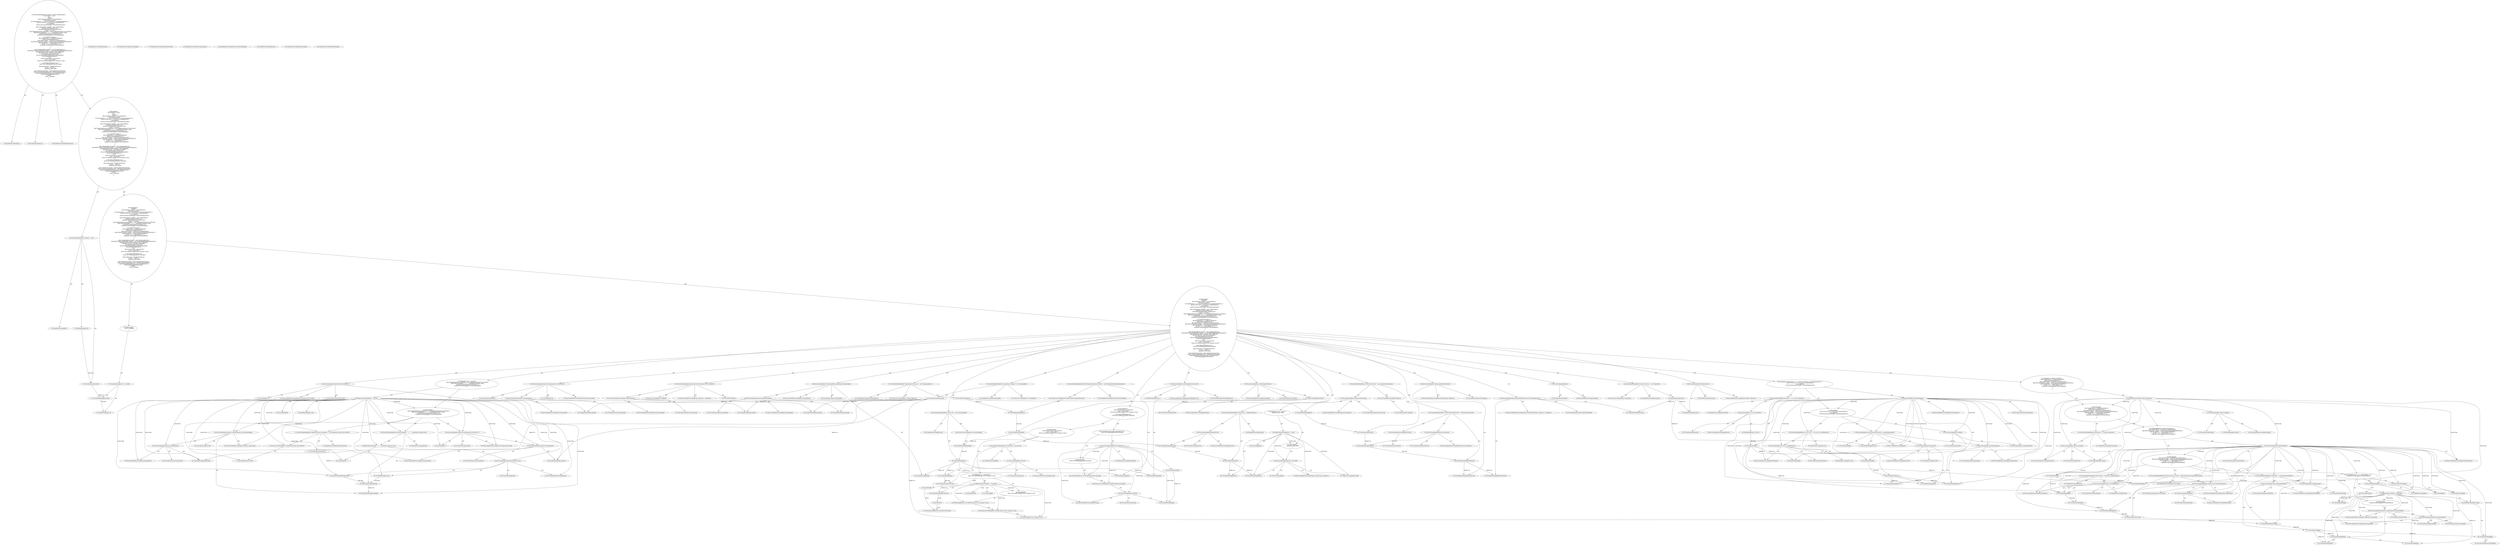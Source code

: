 digraph "execute#?" {
0 [label="2:CtTypeReferenceImpl@void" shape=ellipse]
1 [label="2:CtVirtualElement@execute" shape=ellipse]
2 [label="2:CtTypeReferenceImpl@BuildException" shape=ellipse]
3 [label="3:CtTypeReferenceImpl@File" shape=ellipse]
4 [label="3:CtFieldReadImpl@m_dir" shape=ellipse]
5 [label="3:CtVirtualElement@savedDir" shape=ellipse]
6 [label="3:CtLocalVariableImpl@File savedDir = m_dir" shape=ellipse]
7 [label="5:CtExecutableReferenceImpl@validate()" shape=ellipse]
8 [label="5:CtVirtualElement@validate" shape=ellipse]
9 [label="5:CtInvocationImpl@validate()" shape=ellipse]
10 [label="6:CtTypeReferenceImpl@Properties" shape=ellipse]
11 [label="6:CtTypeReferenceImpl@Properties" shape=ellipse]
12 [label="6:CtConstructorCallImpl@new Properties()" shape=ellipse]
13 [label="6:CtVirtualElement@userList" shape=ellipse]
14 [label="6:CtLocalVariableImpl@final Properties userList = new Properties()" shape=ellipse]
15 [label="7:CtExecutableReferenceImpl@loadUserlist(<unknown>)" shape=ellipse]
16 [label="7:CtVirtualElement@loadUserlist" shape=ellipse]
17 [label="7:CtVariableReadImpl@userList" shape=ellipse]
18 [label="7:CtInvocationImpl@loadUserlist(userList)" shape=ellipse]
19 [label="8:CtTypeReferenceImpl@Enumeration" shape=ellipse]
20 [label="8:CtExecutableReferenceImpl@elements()" shape=ellipse]
21 [label="8:CtVirtualElement@elements" shape=ellipse]
22 [label="8:CtFieldReadImpl@m_cvsUsers" shape=ellipse]
23 [label="8:CtInvocationImpl@m_cvsUsers.elements()" shape=ellipse]
24 [label="8:CtVirtualElement@e" shape=ellipse]
25 [label="8:CtLocalVariableImpl@Enumeration e = m_cvsUsers.elements()" shape=ellipse]
26 [label="8:CtExecutableReferenceImpl@hasMoreElements()" shape=ellipse]
27 [label="8:CtVirtualElement@hasMoreElements" shape=ellipse]
28 [label="8:CtVariableReadImpl@e" shape=ellipse]
29 [label="8:CtInvocationImpl@e.hasMoreElements()" shape=ellipse]
30 [label="9:CtTypeReferenceImpl@CvsUser" shape=ellipse]
31 [label="9:CtExecutableReferenceImpl@nextElement()" shape=ellipse]
32 [label="9:CtVirtualElement@nextElement" shape=ellipse]
33 [label="9:CtVariableReadImpl@e" shape=ellipse]
34 [label="9:CtInvocationImpl@((CvsUser) (e.nextElement()))" shape=ellipse]
35 [label="9:CtTypeReferenceImpl@CvsUser" shape=ellipse]
36 [label="9:CtVirtualElement@user" shape=ellipse]
37 [label="9:CtLocalVariableImpl@final CvsUser user = ((CvsUser) (e.nextElement()))" shape=ellipse]
38 [label="10:CtExecutableReferenceImpl@validate()" shape=ellipse]
39 [label="10:CtVirtualElement@validate" shape=ellipse]
40 [label="10:CtVariableReadImpl@user" shape=ellipse]
41 [label="10:CtInvocationImpl@user.validate()" shape=ellipse]
42 [label="11:CtExecutableReferenceImpl@put()" shape=ellipse]
43 [label="11:CtVirtualElement@put" shape=ellipse]
44 [label="11:CtVariableReadImpl@userList" shape=ellipse]
45 [label="11:CtExecutableReferenceImpl@getUserID()" shape=ellipse]
46 [label="11:CtVirtualElement@getUserID" shape=ellipse]
47 [label="11:CtVariableReadImpl@user" shape=ellipse]
48 [label="11:CtInvocationImpl@user.getUserID()" shape=ellipse]
49 [label="11:CtExecutableReferenceImpl@getDisplayname()" shape=ellipse]
50 [label="11:CtVirtualElement@getDisplayname" shape=ellipse]
51 [label="11:CtVariableReadImpl@user" shape=ellipse]
52 [label="11:CtInvocationImpl@user.getDisplayname()" shape=ellipse]
53 [label="11:CtInvocationImpl@userList.put(user.getUserID(), user.getDisplayname())" shape=ellipse]
54 [label="8:CtBlockImpl@\{
    final CvsUser user = ((CvsUser) (e.nextElement()));
    user.validate();
    userList.put(user.getUserID(), user.getDisplayname());
\}" shape=ellipse]
55 [label="8:CtForImpl@for (Enumeration e = m_cvsUsers.elements(); e.hasMoreElements();) \{
    final CvsUser user = ((CvsUser) (e.nextElement()));
    user.validate();
    userList.put(user.getUserID(), user.getDisplayname());
\}" shape=ellipse]
56 [label="13:CtTypeReferenceImpl@Commandline" shape=ellipse]
57 [label="13:CtTypeReferenceImpl@Commandline" shape=ellipse]
58 [label="13:CtConstructorCallImpl@new Commandline()" shape=ellipse]
59 [label="13:CtVirtualElement@command" shape=ellipse]
60 [label="13:CtLocalVariableImpl@final Commandline command = new Commandline()" shape=ellipse]
61 [label="14:CtExecutableReferenceImpl@setExecutable(java.lang.String)" shape=ellipse]
62 [label="14:CtVirtualElement@setExecutable" shape=ellipse]
63 [label="14:CtVariableReadImpl@command" shape=ellipse]
64 [label="14:CtLiteralImpl@\"cvs\"" shape=ellipse]
65 [label="14:CtInvocationImpl@command.setExecutable(\"cvs\")" shape=ellipse]
66 [label="15:CtExecutableReferenceImpl@setValue(java.lang.String)" shape=ellipse]
67 [label="15:CtVirtualElement@setValue" shape=ellipse]
68 [label="15:CtExecutableReferenceImpl@createArgument()" shape=ellipse]
69 [label="15:CtVirtualElement@createArgument" shape=ellipse]
70 [label="15:CtVariableReadImpl@command" shape=ellipse]
71 [label="15:CtInvocationImpl@command.createArgument()" shape=ellipse]
72 [label="15:CtLiteralImpl@\"log\"" shape=ellipse]
73 [label="15:CtInvocationImpl@command.createArgument().setValue(\"log\")" shape=ellipse]
74 [label="16:CtLiteralImpl@null" shape=ellipse]
75 [label="16:CtFieldReadImpl@m_start" shape=ellipse]
76 [label="16:CtBinaryOperatorImpl@null != m_start" shape=ellipse]
77 [label="17:CtTypeReferenceImpl@SimpleDateFormat" shape=ellipse]
78 [label="17:CtTypeReferenceImpl@SimpleDateFormat" shape=ellipse]
79 [label="17:CtLiteralImpl@\"yyyy-MM-dd\"" shape=ellipse]
80 [label="17:CtConstructorCallImpl@new SimpleDateFormat(\"yyyy-MM-dd\")" shape=ellipse]
81 [label="17:CtVirtualElement@outputDate" shape=ellipse]
82 [label="17:CtLocalVariableImpl@final SimpleDateFormat outputDate = new SimpleDateFormat(\"yyyy-MM-dd\")" shape=ellipse]
83 [label="18:CtTypeReferenceImpl@String" shape=ellipse]
84 [label="18:CtLiteralImpl@\">=\"" shape=ellipse]
85 [label="18:CtExecutableReferenceImpl@format()" shape=ellipse]
86 [label="18:CtVirtualElement@format" shape=ellipse]
87 [label="18:CtVariableReadImpl@outputDate" shape=ellipse]
88 [label="18:CtFieldReadImpl@m_start" shape=ellipse]
89 [label="18:CtInvocationImpl@outputDate.format(m_start)" shape=ellipse]
90 [label="18:CtBinaryOperatorImpl@\">=\" + outputDate.format(m_start)" shape=ellipse]
91 [label="18:CtVirtualElement@dateRange" shape=ellipse]
92 [label="18:CtLocalVariableImpl@final String dateRange = \">=\" + outputDate.format(m_start)" shape=ellipse]
93 [label="19:CtExecutableReferenceImpl@setValue(java.lang.String)" shape=ellipse]
94 [label="19:CtVirtualElement@setValue" shape=ellipse]
95 [label="19:CtExecutableReferenceImpl@createArgument()" shape=ellipse]
96 [label="19:CtVirtualElement@createArgument" shape=ellipse]
97 [label="19:CtVariableReadImpl@command" shape=ellipse]
98 [label="19:CtInvocationImpl@command.createArgument()" shape=ellipse]
99 [label="19:CtLiteralImpl@\"-d\"" shape=ellipse]
100 [label="19:CtInvocationImpl@command.createArgument().setValue(\"-d\")" shape=ellipse]
101 [label="20:CtExecutableReferenceImpl@setValue(java.lang.String)" shape=ellipse]
102 [label="20:CtVirtualElement@setValue" shape=ellipse]
103 [label="20:CtExecutableReferenceImpl@createArgument()" shape=ellipse]
104 [label="20:CtVirtualElement@createArgument" shape=ellipse]
105 [label="20:CtVariableReadImpl@command" shape=ellipse]
106 [label="20:CtInvocationImpl@command.createArgument()" shape=ellipse]
107 [label="20:CtVariableReadImpl@dateRange" shape=ellipse]
108 [label="20:CtInvocationImpl@command.createArgument().setValue(dateRange)" shape=ellipse]
109 [label="16:CtBlockImpl@\{
    final SimpleDateFormat outputDate = new SimpleDateFormat(\"yyyy-MM-dd\");
    final String dateRange = \">=\" + outputDate.format(m_start);
    command.createArgument().setValue(\"-d\");
    command.createArgument().setValue(dateRange);
\}" shape=ellipse]
110 [label="16:CtIfImpl@if (null != m_start) \{
    final SimpleDateFormat outputDate = new SimpleDateFormat(\"yyyy-MM-dd\");
    final String dateRange = \">=\" + outputDate.format(m_start);
    command.createArgument().setValue(\"-d\");
    command.createArgument().setValue(dateRange);
\}" shape=ellipse]
111 [label="22:CtExecutableReferenceImpl@isEmpty()" shape=ellipse]
112 [label="22:CtVirtualElement@isEmpty" shape=ellipse]
113 [label="22:CtFieldReadImpl@m_filesets" shape=ellipse]
114 [label="22:CtInvocationImpl@m_filesets.isEmpty()" shape=ellipse]
115 [label="22:CtUnaryOperatorImpl@!m_filesets.isEmpty()" shape=ellipse]
116 [label="23:CtTypeReferenceImpl@Enumeration" shape=ellipse]
117 [label="23:CtExecutableReferenceImpl@elements()" shape=ellipse]
118 [label="23:CtVirtualElement@elements" shape=ellipse]
119 [label="23:CtFieldReadImpl@m_filesets" shape=ellipse]
120 [label="23:CtInvocationImpl@m_filesets.elements()" shape=ellipse]
121 [label="23:CtVirtualElement@e" shape=ellipse]
122 [label="23:CtLocalVariableImpl@final Enumeration e = m_filesets.elements()" shape=ellipse]
123 [label="24:CtExecutableReferenceImpl@hasMoreElements()" shape=ellipse]
124 [label="24:CtVirtualElement@hasMoreElements" shape=ellipse]
125 [label="24:CtVariableReadImpl@e" shape=ellipse]
126 [label="24:CtInvocationImpl@e.hasMoreElements()" shape=ellipse]
127 [label="25:CtTypeReferenceImpl@FileSet" shape=ellipse]
128 [label="25:CtExecutableReferenceImpl@nextElement()" shape=ellipse]
129 [label="25:CtVirtualElement@nextElement" shape=ellipse]
130 [label="25:CtVariableReadImpl@e" shape=ellipse]
131 [label="25:CtInvocationImpl@((FileSet) (e.nextElement()))" shape=ellipse]
132 [label="25:CtTypeReferenceImpl@FileSet" shape=ellipse]
133 [label="25:CtVirtualElement@fileSet" shape=ellipse]
134 [label="25:CtLocalVariableImpl@final FileSet fileSet = ((FileSet) (e.nextElement()))" shape=ellipse]
135 [label="26:CtTypeReferenceImpl@DirectoryScanner" shape=ellipse]
136 [label="26:CtExecutableReferenceImpl@getDirectoryScanner()" shape=ellipse]
137 [label="26:CtVirtualElement@getDirectoryScanner" shape=ellipse]
138 [label="26:CtVariableReadImpl@fileSet" shape=ellipse]
139 [label="26:CtExecutableReferenceImpl@getProject()" shape=ellipse]
140 [label="26:CtVirtualElement@getProject" shape=ellipse]
141 [label="26:CtInvocationImpl@getProject()" shape=ellipse]
142 [label="26:CtInvocationImpl@fileSet.getDirectoryScanner(getProject())" shape=ellipse]
143 [label="26:CtVirtualElement@scanner" shape=ellipse]
144 [label="26:CtLocalVariableImpl@final DirectoryScanner scanner = fileSet.getDirectoryScanner(getProject())" shape=ellipse]
145 [label="27:CtVirtualElement@String[]" shape=ellipse]
146 [label="27:CtArrayTypeReferenceImpl@String[]" shape=ellipse]
147 [label="27:CtExecutableReferenceImpl@getIncludedFiles()" shape=ellipse]
148 [label="27:CtVirtualElement@getIncludedFiles" shape=ellipse]
149 [label="27:CtVariableReadImpl@scanner" shape=ellipse]
150 [label="27:CtInvocationImpl@scanner.getIncludedFiles()" shape=ellipse]
151 [label="27:CtVirtualElement@files" shape=ellipse]
152 [label="27:CtLocalVariableImpl@final String[] files = scanner.getIncludedFiles()" shape=ellipse]
153 [label="28:CtTypeReferenceImpl@int" shape=ellipse]
154 [label="28:CtLiteralImpl@0" shape=ellipse]
155 [label="28:CtVirtualElement@i" shape=ellipse]
156 [label="28:CtLocalVariableImpl@int i = 0" shape=ellipse]
157 [label="28:CtVariableReadImpl@i" shape=ellipse]
158 [label="28:CtVariableReadImpl@files" shape=ellipse]
159 [label="28:CtLocalVariableReferenceImpl@files" shape=ellipse]
160 [label="28:CtFieldReadImpl@files.length" shape=ellipse]
161 [label="28:CtBinaryOperatorImpl@i < files.length" shape=ellipse]
162 [label="28:CtVariableWriteImpl@i" shape=ellipse]
163 [label="28:CtUnaryOperatorImpl@i++" shape=ellipse]
164 [label="29:CtExecutableReferenceImpl@setValue(java.lang.String)" shape=ellipse]
165 [label="29:CtVirtualElement@setValue" shape=ellipse]
166 [label="29:CtExecutableReferenceImpl@createArgument()" shape=ellipse]
167 [label="29:CtVirtualElement@createArgument" shape=ellipse]
168 [label="29:CtVariableReadImpl@command" shape=ellipse]
169 [label="29:CtInvocationImpl@command.createArgument()" shape=ellipse]
170 [label="29:CtVariableReadImpl@files" shape=ellipse]
171 [label="29:CtVariableReadImpl@i" shape=ellipse]
172 [label="29:CtArrayReadImpl@files[i]" shape=ellipse]
173 [label="29:CtInvocationImpl@command.createArgument().setValue(files[i])" shape=ellipse]
174 [label="28:CtBlockImpl@\{
    command.createArgument().setValue(files[i]);
\}" shape=ellipse]
175 [label="28:CtForImpl@for (int i = 0; i < files.length; i++) \{
    command.createArgument().setValue(files[i]);
\}" shape=ellipse]
176 [label="24:CtBlockImpl@\{
    final FileSet fileSet = ((FileSet) (e.nextElement()));
    final DirectoryScanner scanner = fileSet.getDirectoryScanner(getProject());
    final String[] files = scanner.getIncludedFiles();
    for (int i = 0; i < files.length; i++) \{
        command.createArgument().setValue(files[i]);
    \}
\}" shape=ellipse]
177 [label="24:CtWhileImpl@while (e.hasMoreElements()) \{
    final FileSet fileSet = ((FileSet) (e.nextElement()));
    final DirectoryScanner scanner = fileSet.getDirectoryScanner(getProject());
    final String[] files = scanner.getIncludedFiles();
    for (int i = 0; i < files.length; i++) \{
        command.createArgument().setValue(files[i]);
    \}
\} " shape=ellipse]
178 [label="22:CtBlockImpl@\{
    final Enumeration e = m_filesets.elements();
    while (e.hasMoreElements()) \{
        final FileSet fileSet = ((FileSet) (e.nextElement()));
        final DirectoryScanner scanner = fileSet.getDirectoryScanner(getProject());
        final String[] files = scanner.getIncludedFiles();
        for (int i = 0; i < files.length; i++) \{
            command.createArgument().setValue(files[i]);
        \}
    \} 
\}" shape=ellipse]
179 [label="22:CtIfImpl@if (!m_filesets.isEmpty()) \{
    final Enumeration e = m_filesets.elements();
    while (e.hasMoreElements()) \{
        final FileSet fileSet = ((FileSet) (e.nextElement()));
        final DirectoryScanner scanner = fileSet.getDirectoryScanner(getProject());
        final String[] files = scanner.getIncludedFiles();
        for (int i = 0; i < files.length; i++) \{
            command.createArgument().setValue(files[i]);
        \}
    \} 
\}" shape=ellipse]
180 [label="33:CtTypeReferenceImpl@ChangeLogParser" shape=ellipse]
181 [label="33:CtTypeReferenceImpl@ChangeLogParser" shape=ellipse]
182 [label="33:CtConstructorCallImpl@new ChangeLogParser()" shape=ellipse]
183 [label="33:CtVirtualElement@parser" shape=ellipse]
184 [label="33:CtLocalVariableImpl@final ChangeLogParser parser = new ChangeLogParser()" shape=ellipse]
185 [label="34:CtTypeReferenceImpl@RedirectingStreamHandler" shape=ellipse]
186 [label="34:CtTypeReferenceImpl@RedirectingStreamHandler" shape=ellipse]
187 [label="34:CtVariableReadImpl@parser" shape=ellipse]
188 [label="34:CtConstructorCallImpl@new RedirectingStreamHandler(parser)" shape=ellipse]
189 [label="34:CtVirtualElement@handler" shape=ellipse]
190 [label="34:CtLocalVariableImpl@final RedirectingStreamHandler handler = new RedirectingStreamHandler(parser)" shape=ellipse]
191 [label="35:CtExecutableReferenceImpl@log(<unknown>,<unknown>)" shape=ellipse]
192 [label="35:CtVirtualElement@log" shape=ellipse]
193 [label="35:CtExecutableReferenceImpl@describeCommand()" shape=ellipse]
194 [label="35:CtVirtualElement@describeCommand" shape=ellipse]
195 [label="35:CtVariableReadImpl@command" shape=ellipse]
196 [label="35:CtInvocationImpl@command.describeCommand()" shape=ellipse]
197 [label="35:CtTypeAccessImpl@MSG_VERBOSE" shape=ellipse]
198 [label="35:CtInvocationImpl@log(command.describeCommand(), MSG_VERBOSE)" shape=ellipse]
199 [label="36:CtTypeReferenceImpl@Execute" shape=ellipse]
200 [label="36:CtTypeReferenceImpl@Execute" shape=ellipse]
201 [label="36:CtVariableReadImpl@handler" shape=ellipse]
202 [label="36:CtConstructorCallImpl@new Execute(handler)" shape=ellipse]
203 [label="36:CtVirtualElement@exe" shape=ellipse]
204 [label="36:CtLocalVariableImpl@final Execute exe = new Execute(handler)" shape=ellipse]
205 [label="37:CtExecutableReferenceImpl@setWorkingDirectory()" shape=ellipse]
206 [label="37:CtVirtualElement@setWorkingDirectory" shape=ellipse]
207 [label="37:CtVariableReadImpl@exe" shape=ellipse]
208 [label="37:CtFieldReadImpl@m_dir" shape=ellipse]
209 [label="37:CtInvocationImpl@exe.setWorkingDirectory(m_dir)" shape=ellipse]
210 [label="38:CtExecutableReferenceImpl@setCommandline()" shape=ellipse]
211 [label="38:CtVirtualElement@setCommandline" shape=ellipse]
212 [label="38:CtVariableReadImpl@exe" shape=ellipse]
213 [label="38:CtExecutableReferenceImpl@getCommandline()" shape=ellipse]
214 [label="38:CtVirtualElement@getCommandline" shape=ellipse]
215 [label="38:CtVariableReadImpl@command" shape=ellipse]
216 [label="38:CtInvocationImpl@command.getCommandline()" shape=ellipse]
217 [label="38:CtInvocationImpl@exe.setCommandline(command.getCommandline())" shape=ellipse]
218 [label="39:CtExecutableReferenceImpl@setAntRun()" shape=ellipse]
219 [label="39:CtVirtualElement@setAntRun" shape=ellipse]
220 [label="39:CtVariableReadImpl@exe" shape=ellipse]
221 [label="39:CtExecutableReferenceImpl@getProject()" shape=ellipse]
222 [label="39:CtVirtualElement@getProject" shape=ellipse]
223 [label="39:CtInvocationImpl@getProject()" shape=ellipse]
224 [label="39:CtInvocationImpl@exe.setAntRun(getProject())" shape=ellipse]
225 [label="41:CtTypeReferenceImpl@int" shape=ellipse]
226 [label="41:CtExecutableReferenceImpl@execute()" shape=ellipse]
227 [label="41:CtVirtualElement@execute" shape=ellipse]
228 [label="41:CtVariableReadImpl@exe" shape=ellipse]
229 [label="41:CtInvocationImpl@exe.execute()" shape=ellipse]
230 [label="41:CtVirtualElement@resultCode" shape=ellipse]
231 [label="41:CtLocalVariableImpl@final int resultCode = exe.execute()" shape=ellipse]
232 [label="42:CtLiteralImpl@0" shape=ellipse]
233 [label="42:CtVariableReadImpl@resultCode" shape=ellipse]
234 [label="42:CtBinaryOperatorImpl@0 != resultCode" shape=ellipse]
235 [label="43:CtTypeReferenceImpl@BuildException" shape=ellipse]
236 [label="43:CtLiteralImpl@\"Error running cvs log\"" shape=ellipse]
237 [label="43:CtConstructorCallImpl@new BuildException(\"Error running cvs log\")" shape=ellipse]
238 [label="43:CtThrowImpl@throw new BuildException(\"Error running cvs log\")" shape=ellipse]
239 [label="42:CtBlockImpl@\{
    throw new BuildException(\"Error running cvs log\");
\}" shape=ellipse]
240 [label="42:CtIfImpl@if (0 != resultCode) \{
    throw new BuildException(\"Error running cvs log\");
\}" shape=ellipse]
241 [label="40:CtBlockImpl@\{
    final int resultCode = exe.execute();
    if (0 != resultCode) \{
        throw new BuildException(\"Error running cvs log\");
    \}
\}" shape=ellipse]
242 [label="45:CtVirtualElement@ioe" shape=ellipse]
243 [label="45:CtTypeReferenceImpl@IOException" shape=ellipse]
244 [label="45:CtCatchVariableImpl@final IOException ioe" shape=ellipse]
245 [label="46:CtTypeReferenceImpl@BuildException" shape=ellipse]
246 [label="46:CtExecutableReferenceImpl@toString()" shape=ellipse]
247 [label="46:CtVirtualElement@toString" shape=ellipse]
248 [label="46:CtVariableReadImpl@ioe" shape=ellipse]
249 [label="46:CtInvocationImpl@ioe.toString()" shape=ellipse]
250 [label="46:CtConstructorCallImpl@new BuildException(ioe.toString())" shape=ellipse]
251 [label="46:CtThrowImpl@throw new BuildException(ioe.toString())" shape=ellipse]
252 [label="45:CtBlockImpl@\{
    throw new BuildException(ioe.toString());
\}" shape=ellipse]
253 [label="45:CtCatchImpl@ catch (final IOException ioe) \{
    throw new BuildException(ioe.toString());
\}" shape=ellipse]
254 [label="40:CtTryImpl@try \{
    final int resultCode = exe.execute();
    if (0 != resultCode) \{
        throw new BuildException(\"Error running cvs log\");
    \}
\} catch (final IOException ioe) \{
    throw new BuildException(ioe.toString());
\}" shape=ellipse]
255 [label="48:CtTypeReferenceImpl@String" shape=ellipse]
256 [label="48:CtExecutableReferenceImpl@getErrors()" shape=ellipse]
257 [label="48:CtVirtualElement@getErrors" shape=ellipse]
258 [label="48:CtVariableReadImpl@handler" shape=ellipse]
259 [label="48:CtInvocationImpl@handler.getErrors()" shape=ellipse]
260 [label="48:CtVirtualElement@errors" shape=ellipse]
261 [label="48:CtLocalVariableImpl@final String errors = handler.getErrors()" shape=ellipse]
262 [label="49:CtLiteralImpl@null" shape=ellipse]
263 [label="49:CtVariableReadImpl@errors" shape=ellipse]
264 [label="49:CtBinaryOperatorImpl@null != errors" shape=ellipse]
265 [label="50:CtExecutableReferenceImpl@log(java.lang.String,<unknown>)" shape=ellipse]
266 [label="50:CtVirtualElement@log" shape=ellipse]
267 [label="50:CtVariableReadImpl@errors" shape=ellipse]
268 [label="50:CtTypeAccessImpl@MSG_ERR" shape=ellipse]
269 [label="50:CtInvocationImpl@log(errors, MSG_ERR)" shape=ellipse]
270 [label="49:CtBlockImpl@\{
    log(errors, MSG_ERR);
\}" shape=ellipse]
271 [label="49:CtIfImpl@if (null != errors) \{
    log(errors, MSG_ERR);
\}" shape=ellipse]
272 [label="52:CtVirtualElement@CVSEntry[]" shape=ellipse]
273 [label="52:CtArrayTypeReferenceImpl@CVSEntry[]" shape=ellipse]
274 [label="52:CtExecutableReferenceImpl@getEntrySetAsArray()" shape=ellipse]
275 [label="52:CtVirtualElement@getEntrySetAsArray" shape=ellipse]
276 [label="52:CtVariableReadImpl@parser" shape=ellipse]
277 [label="52:CtInvocationImpl@parser.getEntrySetAsArray()" shape=ellipse]
278 [label="52:CtVirtualElement@entrySet" shape=ellipse]
279 [label="52:CtLocalVariableImpl@final CVSEntry[] entrySet = parser.getEntrySetAsArray()" shape=ellipse]
280 [label="53:CtVirtualElement@CVSEntry[]" shape=ellipse]
281 [label="53:CtArrayTypeReferenceImpl@CVSEntry[]" shape=ellipse]
282 [label="53:CtExecutableReferenceImpl@filterEntrySet(<unknown>)" shape=ellipse]
283 [label="53:CtVirtualElement@filterEntrySet" shape=ellipse]
284 [label="53:CtVariableReadImpl@entrySet" shape=ellipse]
285 [label="53:CtInvocationImpl@filterEntrySet(entrySet)" shape=ellipse]
286 [label="53:CtVirtualElement@filteredEntrySet" shape=ellipse]
287 [label="53:CtLocalVariableImpl@final CVSEntry[] filteredEntrySet = filterEntrySet(entrySet)" shape=ellipse]
288 [label="54:CtExecutableReferenceImpl@replaceAuthorIdWithName(<unknown>,<unknown>)" shape=ellipse]
289 [label="54:CtVirtualElement@replaceAuthorIdWithName" shape=ellipse]
290 [label="54:CtVariableReadImpl@userList" shape=ellipse]
291 [label="54:CtVariableReadImpl@filteredEntrySet" shape=ellipse]
292 [label="54:CtInvocationImpl@replaceAuthorIdWithName(userList, filteredEntrySet)" shape=ellipse]
293 [label="55:CtExecutableReferenceImpl@writeChangeLog(<unknown>)" shape=ellipse]
294 [label="55:CtVirtualElement@writeChangeLog" shape=ellipse]
295 [label="55:CtVariableReadImpl@filteredEntrySet" shape=ellipse]
296 [label="55:CtInvocationImpl@writeChangeLog(filteredEntrySet)" shape=ellipse]
297 [label="4:CtBlockImpl@\{
    validate();
    final Properties userList = new Properties();
    loadUserlist(userList);
    for (Enumeration e = m_cvsUsers.elements(); e.hasMoreElements();) \{
        final CvsUser user = ((CvsUser) (e.nextElement()));
        user.validate();
        userList.put(user.getUserID(), user.getDisplayname());
    \}
    final Commandline command = new Commandline();
    command.setExecutable(\"cvs\");
    command.createArgument().setValue(\"log\");
    if (null != m_start) \{
        final SimpleDateFormat outputDate = new SimpleDateFormat(\"yyyy-MM-dd\");
        final String dateRange = \">=\" + outputDate.format(m_start);
        command.createArgument().setValue(\"-d\");
        command.createArgument().setValue(dateRange);
    \}
    if (!m_filesets.isEmpty()) \{
        final Enumeration e = m_filesets.elements();
        while (e.hasMoreElements()) \{
            final FileSet fileSet = ((FileSet) (e.nextElement()));
            final DirectoryScanner scanner = fileSet.getDirectoryScanner(getProject());
            final String[] files = scanner.getIncludedFiles();
            for (int i = 0; i < files.length; i++) \{
                command.createArgument().setValue(files[i]);
            \}
        \} 
    \}
    final ChangeLogParser parser = new ChangeLogParser();
    final RedirectingStreamHandler handler = new RedirectingStreamHandler(parser);
    log(command.describeCommand(), MSG_VERBOSE);
    final Execute exe = new Execute(handler);
    exe.setWorkingDirectory(m_dir);
    exe.setCommandline(command.getCommandline());
    exe.setAntRun(getProject());
    try \{
        final int resultCode = exe.execute();
        if (0 != resultCode) \{
            throw new BuildException(\"Error running cvs log\");
        \}
    \} catch (final IOException ioe) \{
        throw new BuildException(ioe.toString());
    \}
    final String errors = handler.getErrors();
    if (null != errors) \{
        log(errors, MSG_ERR);
    \}
    final CVSEntry[] entrySet = parser.getEntrySetAsArray();
    final CVSEntry[] filteredEntrySet = filterEntrySet(entrySet);
    replaceAuthorIdWithName(userList, filteredEntrySet);
    writeChangeLog(filteredEntrySet);
\}" shape=ellipse]
298 [label="57:CtFieldWriteImpl@m_dir" shape=ellipse]
299 [label="57:CtVariableReadImpl@savedDir" shape=ellipse]
300 [label="57:CtAssignmentImpl@m_dir = savedDir" shape=ellipse]
301 [label="56:CtBlockImpl@\{
    m_dir = savedDir;
\}" shape=ellipse]
302 [label="4:CtTryImpl@try \{
    validate();
    final Properties userList = new Properties();
    loadUserlist(userList);
    for (Enumeration e = m_cvsUsers.elements(); e.hasMoreElements();) \{
        final CvsUser user = ((CvsUser) (e.nextElement()));
        user.validate();
        userList.put(user.getUserID(), user.getDisplayname());
    \}
    final Commandline command = new Commandline();
    command.setExecutable(\"cvs\");
    command.createArgument().setValue(\"log\");
    if (null != m_start) \{
        final SimpleDateFormat outputDate = new SimpleDateFormat(\"yyyy-MM-dd\");
        final String dateRange = \">=\" + outputDate.format(m_start);
        command.createArgument().setValue(\"-d\");
        command.createArgument().setValue(dateRange);
    \}
    if (!m_filesets.isEmpty()) \{
        final Enumeration e = m_filesets.elements();
        while (e.hasMoreElements()) \{
            final FileSet fileSet = ((FileSet) (e.nextElement()));
            final DirectoryScanner scanner = fileSet.getDirectoryScanner(getProject());
            final String[] files = scanner.getIncludedFiles();
            for (int i = 0; i < files.length; i++) \{
                command.createArgument().setValue(files[i]);
            \}
        \} 
    \}
    final ChangeLogParser parser = new ChangeLogParser();
    final RedirectingStreamHandler handler = new RedirectingStreamHandler(parser);
    log(command.describeCommand(), MSG_VERBOSE);
    final Execute exe = new Execute(handler);
    exe.setWorkingDirectory(m_dir);
    exe.setCommandline(command.getCommandline());
    exe.setAntRun(getProject());
    try \{
        final int resultCode = exe.execute();
        if (0 != resultCode) \{
            throw new BuildException(\"Error running cvs log\");
        \}
    \} catch (final IOException ioe) \{
        throw new BuildException(ioe.toString());
    \}
    final String errors = handler.getErrors();
    if (null != errors) \{
        log(errors, MSG_ERR);
    \}
    final CVSEntry[] entrySet = parser.getEntrySetAsArray();
    final CVSEntry[] filteredEntrySet = filterEntrySet(entrySet);
    replaceAuthorIdWithName(userList, filteredEntrySet);
    writeChangeLog(filteredEntrySet);
\} finally \{
    m_dir = savedDir;
\}" shape=ellipse]
303 [label="2:CtBlockImpl@\{
    File savedDir = m_dir;
    try \{
        validate();
        final Properties userList = new Properties();
        loadUserlist(userList);
        for (Enumeration e = m_cvsUsers.elements(); e.hasMoreElements();) \{
            final CvsUser user = ((CvsUser) (e.nextElement()));
            user.validate();
            userList.put(user.getUserID(), user.getDisplayname());
        \}
        final Commandline command = new Commandline();
        command.setExecutable(\"cvs\");
        command.createArgument().setValue(\"log\");
        if (null != m_start) \{
            final SimpleDateFormat outputDate = new SimpleDateFormat(\"yyyy-MM-dd\");
            final String dateRange = \">=\" + outputDate.format(m_start);
            command.createArgument().setValue(\"-d\");
            command.createArgument().setValue(dateRange);
        \}
        if (!m_filesets.isEmpty()) \{
            final Enumeration e = m_filesets.elements();
            while (e.hasMoreElements()) \{
                final FileSet fileSet = ((FileSet) (e.nextElement()));
                final DirectoryScanner scanner = fileSet.getDirectoryScanner(getProject());
                final String[] files = scanner.getIncludedFiles();
                for (int i = 0; i < files.length; i++) \{
                    command.createArgument().setValue(files[i]);
                \}
            \} 
        \}
        final ChangeLogParser parser = new ChangeLogParser();
        final RedirectingStreamHandler handler = new RedirectingStreamHandler(parser);
        log(command.describeCommand(), MSG_VERBOSE);
        final Execute exe = new Execute(handler);
        exe.setWorkingDirectory(m_dir);
        exe.setCommandline(command.getCommandline());
        exe.setAntRun(getProject());
        try \{
            final int resultCode = exe.execute();
            if (0 != resultCode) \{
                throw new BuildException(\"Error running cvs log\");
            \}
        \} catch (final IOException ioe) \{
            throw new BuildException(ioe.toString());
        \}
        final String errors = handler.getErrors();
        if (null != errors) \{
            log(errors, MSG_ERR);
        \}
        final CVSEntry[] entrySet = parser.getEntrySetAsArray();
        final CVSEntry[] filteredEntrySet = filterEntrySet(entrySet);
        replaceAuthorIdWithName(userList, filteredEntrySet);
        writeChangeLog(filteredEntrySet);
    \} finally \{
        m_dir = savedDir;
    \}
\}" shape=ellipse]
304 [label="2:CtMethodImpl@public void execute() throws BuildException \{
    File savedDir = m_dir;
    try \{
        validate();
        final Properties userList = new Properties();
        loadUserlist(userList);
        for (Enumeration e = m_cvsUsers.elements(); e.hasMoreElements();) \{
            final CvsUser user = ((CvsUser) (e.nextElement()));
            user.validate();
            userList.put(user.getUserID(), user.getDisplayname());
        \}
        final Commandline command = new Commandline();
        command.setExecutable(\"cvs\");
        command.createArgument().setValue(\"log\");
        if (null != m_start) \{
            final SimpleDateFormat outputDate = new SimpleDateFormat(\"yyyy-MM-dd\");
            final String dateRange = \">=\" + outputDate.format(m_start);
            command.createArgument().setValue(\"-d\");
            command.createArgument().setValue(dateRange);
        \}
        if (!m_filesets.isEmpty()) \{
            final Enumeration e = m_filesets.elements();
            while (e.hasMoreElements()) \{
                final FileSet fileSet = ((FileSet) (e.nextElement()));
                final DirectoryScanner scanner = fileSet.getDirectoryScanner(getProject());
                final String[] files = scanner.getIncludedFiles();
                for (int i = 0; i < files.length; i++) \{
                    command.createArgument().setValue(files[i]);
                \}
            \} 
        \}
        final ChangeLogParser parser = new ChangeLogParser();
        final RedirectingStreamHandler handler = new RedirectingStreamHandler(parser);
        log(command.describeCommand(), MSG_VERBOSE);
        final Execute exe = new Execute(handler);
        exe.setWorkingDirectory(m_dir);
        exe.setCommandline(command.getCommandline());
        exe.setAntRun(getProject());
        try \{
            final int resultCode = exe.execute();
            if (0 != resultCode) \{
                throw new BuildException(\"Error running cvs log\");
            \}
        \} catch (final IOException ioe) \{
            throw new BuildException(ioe.toString());
        \}
        final String errors = handler.getErrors();
        if (null != errors) \{
            log(errors, MSG_ERR);
        \}
        final CVSEntry[] entrySet = parser.getEntrySetAsArray();
        final CVSEntry[] filteredEntrySet = filterEntrySet(entrySet);
        replaceAuthorIdWithName(userList, filteredEntrySet);
        writeChangeLog(filteredEntrySet);
    \} finally \{
        m_dir = savedDir;
    \}
\}" shape=ellipse]
305 [label="42:Delete@DELETE" shape=ellipse]
306 [label="42:Insert@INSERT" shape=ellipse]
307 [label="42:CtInvocationImpl@Execute.isFailure(resultCode)" shape=ellipse]
308 [label="42:Move@MOVE" shape=ellipse]
4 -> 5 [label="Data Dep"];
5 -> 299 [label="Define-Use"];
6 -> 5 [label="AST"];
6 -> 3 [label="AST"];
6 -> 4 [label="AST"];
9 -> 8 [label="AST"];
9 -> 7 [label="AST"];
13 -> 17 [label="Define-Use"];
13 -> 44 [label="Define-Use"];
13 -> 290 [label="Define-Use"];
14 -> 13 [label="AST"];
14 -> 10 [label="AST"];
14 -> 12 [label="AST"];
18 -> 16 [label="AST"];
18 -> 15 [label="AST"];
18 -> 17 [label="AST"];
22 -> 24 [label="Data Dep"];
23 -> 21 [label="AST"];
23 -> 22 [label="AST"];
23 -> 20 [label="AST"];
24 -> 28 [label="Define-Use"];
24 -> 33 [label="Define-Use"];
24 -> 125 [label="Define-Use"];
24 -> 130 [label="Define-Use"];
25 -> 24 [label="AST"];
25 -> 19 [label="AST"];
25 -> 23 [label="AST"];
29 -> 27 [label="AST"];
29 -> 28 [label="AST"];
29 -> 26 [label="AST"];
29 -> 54 [label="Control Dep"];
29 -> 37 [label="Control Dep"];
29 -> 34 [label="Control Dep"];
29 -> 31 [label="Control Dep"];
29 -> 33 [label="Control Dep"];
29 -> 41 [label="Control Dep"];
29 -> 38 [label="Control Dep"];
29 -> 40 [label="Control Dep"];
29 -> 53 [label="Control Dep"];
29 -> 42 [label="Control Dep"];
29 -> 44 [label="Control Dep"];
29 -> 48 [label="Control Dep"];
29 -> 45 [label="Control Dep"];
29 -> 47 [label="Control Dep"];
29 -> 52 [label="Control Dep"];
29 -> 49 [label="Control Dep"];
29 -> 51 [label="Control Dep"];
33 -> 36 [label="Data Dep"];
34 -> 32 [label="AST"];
34 -> 35 [label="AST"];
34 -> 33 [label="AST"];
34 -> 31 [label="AST"];
36 -> 40 [label="Define-Use"];
36 -> 47 [label="Define-Use"];
36 -> 51 [label="Define-Use"];
37 -> 36 [label="AST"];
37 -> 30 [label="AST"];
37 -> 34 [label="AST"];
41 -> 39 [label="AST"];
41 -> 40 [label="AST"];
41 -> 38 [label="AST"];
48 -> 46 [label="AST"];
48 -> 47 [label="AST"];
48 -> 45 [label="AST"];
52 -> 50 [label="AST"];
52 -> 51 [label="AST"];
52 -> 49 [label="AST"];
53 -> 43 [label="AST"];
53 -> 44 [label="AST"];
53 -> 42 [label="AST"];
53 -> 48 [label="AST"];
53 -> 52 [label="AST"];
54 -> 37 [label="AST"];
54 -> 41 [label="AST"];
54 -> 53 [label="AST"];
55 -> 25 [label="AST"];
55 -> 29 [label="AST"];
55 -> 54 [label="AST"];
59 -> 63 [label="Define-Use"];
59 -> 70 [label="Define-Use"];
59 -> 97 [label="Define-Use"];
59 -> 105 [label="Define-Use"];
59 -> 168 [label="Define-Use"];
59 -> 195 [label="Define-Use"];
59 -> 215 [label="Define-Use"];
60 -> 59 [label="AST"];
60 -> 56 [label="AST"];
60 -> 58 [label="AST"];
65 -> 62 [label="AST"];
65 -> 63 [label="AST"];
65 -> 61 [label="AST"];
65 -> 64 [label="AST"];
71 -> 69 [label="AST"];
71 -> 70 [label="AST"];
71 -> 68 [label="AST"];
73 -> 67 [label="AST"];
73 -> 71 [label="AST"];
73 -> 66 [label="AST"];
73 -> 72 [label="AST"];
76 -> 74 [label="AST"];
76 -> 75 [label="AST"];
76 -> 109 [label="Control Dep"];
76 -> 82 [label="Control Dep"];
76 -> 80 [label="Control Dep"];
76 -> 79 [label="Control Dep"];
76 -> 92 [label="Control Dep"];
76 -> 90 [label="Control Dep"];
76 -> 84 [label="Control Dep"];
76 -> 89 [label="Control Dep"];
76 -> 85 [label="Control Dep"];
76 -> 87 [label="Control Dep"];
76 -> 88 [label="Control Dep"];
76 -> 100 [label="Control Dep"];
76 -> 93 [label="Control Dep"];
76 -> 98 [label="Control Dep"];
76 -> 95 [label="Control Dep"];
76 -> 97 [label="Control Dep"];
76 -> 99 [label="Control Dep"];
76 -> 108 [label="Control Dep"];
76 -> 101 [label="Control Dep"];
76 -> 106 [label="Control Dep"];
76 -> 103 [label="Control Dep"];
76 -> 105 [label="Control Dep"];
76 -> 107 [label="Control Dep"];
80 -> 79 [label="AST"];
81 -> 87 [label="Define-Use"];
82 -> 81 [label="AST"];
82 -> 77 [label="AST"];
82 -> 80 [label="AST"];
87 -> 91 [label="Data Dep"];
88 -> 91 [label="Data Dep"];
89 -> 86 [label="AST"];
89 -> 87 [label="AST"];
89 -> 85 [label="AST"];
89 -> 88 [label="AST"];
90 -> 84 [label="AST"];
90 -> 89 [label="AST"];
91 -> 107 [label="Define-Use"];
92 -> 91 [label="AST"];
92 -> 83 [label="AST"];
92 -> 90 [label="AST"];
98 -> 96 [label="AST"];
98 -> 97 [label="AST"];
98 -> 95 [label="AST"];
100 -> 94 [label="AST"];
100 -> 98 [label="AST"];
100 -> 93 [label="AST"];
100 -> 99 [label="AST"];
106 -> 104 [label="AST"];
106 -> 105 [label="AST"];
106 -> 103 [label="AST"];
108 -> 102 [label="AST"];
108 -> 106 [label="AST"];
108 -> 101 [label="AST"];
108 -> 107 [label="AST"];
109 -> 82 [label="AST"];
109 -> 92 [label="AST"];
109 -> 100 [label="AST"];
109 -> 108 [label="AST"];
110 -> 76 [label="AST"];
110 -> 109 [label="AST"];
114 -> 112 [label="AST"];
114 -> 113 [label="AST"];
114 -> 111 [label="AST"];
115 -> 114 [label="AST"];
115 -> 178 [label="Control Dep"];
115 -> 122 [label="Control Dep"];
115 -> 120 [label="Control Dep"];
115 -> 117 [label="Control Dep"];
115 -> 119 [label="Control Dep"];
115 -> 177 [label="Control Dep"];
115 -> 126 [label="Control Dep"];
115 -> 123 [label="Control Dep"];
115 -> 125 [label="Control Dep"];
119 -> 121 [label="Data Dep"];
120 -> 118 [label="AST"];
120 -> 119 [label="AST"];
120 -> 117 [label="AST"];
121 -> 125 [label="Define-Use"];
121 -> 130 [label="Define-Use"];
122 -> 121 [label="AST"];
122 -> 116 [label="AST"];
122 -> 120 [label="AST"];
126 -> 124 [label="AST"];
126 -> 125 [label="AST"];
126 -> 123 [label="AST"];
126 -> 176 [label="Control Dep"];
126 -> 134 [label="Control Dep"];
126 -> 131 [label="Control Dep"];
126 -> 128 [label="Control Dep"];
126 -> 130 [label="Control Dep"];
126 -> 144 [label="Control Dep"];
126 -> 142 [label="Control Dep"];
126 -> 136 [label="Control Dep"];
126 -> 138 [label="Control Dep"];
126 -> 141 [label="Control Dep"];
126 -> 139 [label="Control Dep"];
126 -> 152 [label="Control Dep"];
126 -> 146 [label="Control Dep"];
126 -> 150 [label="Control Dep"];
126 -> 147 [label="Control Dep"];
126 -> 149 [label="Control Dep"];
126 -> 175 [label="Control Dep"];
126 -> 156 [label="Control Dep"];
126 -> 154 [label="Control Dep"];
126 -> 161 [label="Control Dep"];
126 -> 157 [label="Control Dep"];
126 -> 160 [label="Control Dep"];
126 -> 158 [label="Control Dep"];
126 -> 163 [label="Control Dep"];
126 -> 162 [label="Control Dep"];
130 -> 133 [label="Data Dep"];
131 -> 129 [label="AST"];
131 -> 132 [label="AST"];
131 -> 130 [label="AST"];
131 -> 128 [label="AST"];
133 -> 138 [label="Define-Use"];
134 -> 133 [label="AST"];
134 -> 127 [label="AST"];
134 -> 131 [label="AST"];
138 -> 143 [label="Data Dep"];
141 -> 140 [label="AST"];
141 -> 139 [label="AST"];
142 -> 137 [label="AST"];
142 -> 138 [label="AST"];
142 -> 136 [label="AST"];
142 -> 141 [label="AST"];
143 -> 149 [label="Define-Use"];
144 -> 143 [label="AST"];
144 -> 135 [label="AST"];
144 -> 142 [label="AST"];
146 -> 145 [label="AST"];
149 -> 151 [label="Data Dep"];
150 -> 148 [label="AST"];
150 -> 149 [label="AST"];
150 -> 147 [label="AST"];
151 -> 158 [label="Define-Use"];
151 -> 170 [label="Define-Use"];
151 -> 172 [label="Define-Use"];
152 -> 151 [label="AST"];
152 -> 146 [label="AST"];
152 -> 150 [label="AST"];
155 -> 157 [label="Define-Use"];
156 -> 155 [label="AST"];
156 -> 153 [label="AST"];
156 -> 154 [label="AST"];
158 -> 159 [label="AST"];
160 -> 158 [label="AST"];
161 -> 157 [label="AST"];
161 -> 160 [label="AST"];
161 -> 174 [label="Control Dep"];
161 -> 173 [label="Control Dep"];
161 -> 164 [label="Control Dep"];
161 -> 169 [label="Control Dep"];
161 -> 166 [label="Control Dep"];
161 -> 168 [label="Control Dep"];
161 -> 172 [label="Control Dep"];
161 -> 170 [label="Control Dep"];
161 -> 171 [label="Control Dep"];
162 -> 171 [label="Define-Use"];
163 -> 162 [label="AST"];
169 -> 167 [label="AST"];
169 -> 168 [label="AST"];
169 -> 166 [label="AST"];
172 -> 170 [label="AST"];
172 -> 171 [label="AST"];
173 -> 165 [label="AST"];
173 -> 169 [label="AST"];
173 -> 164 [label="AST"];
173 -> 172 [label="AST"];
174 -> 173 [label="AST"];
175 -> 156 [label="AST"];
175 -> 161 [label="AST"];
175 -> 163 [label="AST"];
175 -> 174 [label="AST"];
176 -> 134 [label="AST"];
176 -> 144 [label="AST"];
176 -> 152 [label="AST"];
176 -> 175 [label="AST"];
177 -> 126 [label="AST"];
177 -> 176 [label="AST"];
178 -> 122 [label="AST"];
178 -> 177 [label="AST"];
179 -> 115 [label="AST"];
179 -> 178 [label="AST"];
183 -> 187 [label="Define-Use"];
183 -> 276 [label="Define-Use"];
184 -> 183 [label="AST"];
184 -> 180 [label="AST"];
184 -> 182 [label="AST"];
187 -> 189 [label="Data Dep"];
188 -> 187 [label="AST"];
189 -> 201 [label="Define-Use"];
189 -> 258 [label="Define-Use"];
190 -> 189 [label="AST"];
190 -> 185 [label="AST"];
190 -> 188 [label="AST"];
196 -> 194 [label="AST"];
196 -> 195 [label="AST"];
196 -> 193 [label="AST"];
198 -> 192 [label="AST"];
198 -> 191 [label="AST"];
198 -> 196 [label="AST"];
198 -> 197 [label="AST"];
201 -> 203 [label="Data Dep"];
202 -> 201 [label="AST"];
203 -> 207 [label="Define-Use"];
203 -> 212 [label="Define-Use"];
203 -> 220 [label="Define-Use"];
203 -> 228 [label="Define-Use"];
204 -> 203 [label="AST"];
204 -> 199 [label="AST"];
204 -> 202 [label="AST"];
209 -> 206 [label="AST"];
209 -> 207 [label="AST"];
209 -> 205 [label="AST"];
209 -> 208 [label="AST"];
216 -> 214 [label="AST"];
216 -> 215 [label="AST"];
216 -> 213 [label="AST"];
217 -> 211 [label="AST"];
217 -> 212 [label="AST"];
217 -> 210 [label="AST"];
217 -> 216 [label="AST"];
223 -> 222 [label="AST"];
223 -> 221 [label="AST"];
224 -> 219 [label="AST"];
224 -> 220 [label="AST"];
224 -> 218 [label="AST"];
224 -> 223 [label="AST"];
228 -> 230 [label="Data Dep"];
229 -> 227 [label="AST"];
229 -> 228 [label="AST"];
229 -> 226 [label="AST"];
230 -> 233 [label="Define-Use"];
231 -> 230 [label="AST"];
231 -> 225 [label="AST"];
231 -> 229 [label="AST"];
233 -> 308 [label="Action"];
234 -> 232 [label="AST"];
234 -> 233 [label="AST"];
234 -> 239 [label="Control Dep"];
234 -> 238 [label="Control Dep"];
234 -> 237 [label="Control Dep"];
234 -> 236 [label="Control Dep"];
234 -> 305 [label="Action"];
237 -> 236 [label="AST"];
238 -> 237 [label="AST"];
239 -> 238 [label="AST"];
240 -> 234 [label="AST"];
240 -> 239 [label="AST"];
240 -> 306 [label="Action"];
241 -> 231 [label="AST"];
241 -> 240 [label="AST"];
242 -> 248 [label="Define-Use"];
244 -> 242 [label="AST"];
244 -> 243 [label="AST"];
244 -> 252 [label="Control Dep"];
244 -> 251 [label="Control Dep"];
244 -> 250 [label="Control Dep"];
244 -> 249 [label="Control Dep"];
244 -> 246 [label="Control Dep"];
244 -> 248 [label="Control Dep"];
249 -> 247 [label="AST"];
249 -> 248 [label="AST"];
249 -> 246 [label="AST"];
250 -> 249 [label="AST"];
251 -> 250 [label="AST"];
252 -> 251 [label="AST"];
253 -> 244 [label="AST"];
253 -> 252 [label="AST"];
254 -> 241 [label="AST"];
254 -> 253 [label="AST"];
258 -> 260 [label="Data Dep"];
259 -> 257 [label="AST"];
259 -> 258 [label="AST"];
259 -> 256 [label="AST"];
260 -> 263 [label="Define-Use"];
260 -> 267 [label="Define-Use"];
261 -> 260 [label="AST"];
261 -> 255 [label="AST"];
261 -> 259 [label="AST"];
264 -> 262 [label="AST"];
264 -> 263 [label="AST"];
264 -> 270 [label="Control Dep"];
264 -> 269 [label="Control Dep"];
264 -> 265 [label="Control Dep"];
264 -> 267 [label="Control Dep"];
264 -> 268 [label="Control Dep"];
269 -> 266 [label="AST"];
269 -> 265 [label="AST"];
269 -> 267 [label="AST"];
269 -> 268 [label="AST"];
270 -> 269 [label="AST"];
271 -> 264 [label="AST"];
271 -> 270 [label="AST"];
273 -> 272 [label="AST"];
276 -> 278 [label="Data Dep"];
277 -> 275 [label="AST"];
277 -> 276 [label="AST"];
277 -> 274 [label="AST"];
278 -> 284 [label="Define-Use"];
279 -> 278 [label="AST"];
279 -> 273 [label="AST"];
279 -> 277 [label="AST"];
281 -> 280 [label="AST"];
284 -> 286 [label="Data Dep"];
285 -> 283 [label="AST"];
285 -> 282 [label="AST"];
285 -> 284 [label="AST"];
286 -> 291 [label="Define-Use"];
286 -> 295 [label="Define-Use"];
287 -> 286 [label="AST"];
287 -> 281 [label="AST"];
287 -> 285 [label="AST"];
292 -> 289 [label="AST"];
292 -> 288 [label="AST"];
292 -> 290 [label="AST"];
292 -> 291 [label="AST"];
296 -> 294 [label="AST"];
296 -> 293 [label="AST"];
296 -> 295 [label="AST"];
297 -> 9 [label="AST"];
297 -> 14 [label="AST"];
297 -> 18 [label="AST"];
297 -> 55 [label="AST"];
297 -> 60 [label="AST"];
297 -> 65 [label="AST"];
297 -> 73 [label="AST"];
297 -> 110 [label="AST"];
297 -> 179 [label="AST"];
297 -> 184 [label="AST"];
297 -> 190 [label="AST"];
297 -> 198 [label="AST"];
297 -> 204 [label="AST"];
297 -> 209 [label="AST"];
297 -> 217 [label="AST"];
297 -> 224 [label="AST"];
297 -> 254 [label="AST"];
297 -> 261 [label="AST"];
297 -> 271 [label="AST"];
297 -> 279 [label="AST"];
297 -> 287 [label="AST"];
297 -> 292 [label="AST"];
297 -> 296 [label="AST"];
299 -> 298 [label="Data Dep"];
300 -> 298 [label="AST"];
300 -> 299 [label="AST"];
301 -> 300 [label="AST"];
302 -> 297 [label="AST"];
302 -> 301 [label="AST"];
303 -> 6 [label="AST"];
303 -> 302 [label="AST"];
304 -> 1 [label="AST"];
304 -> 0 [label="AST"];
304 -> 2 [label="AST"];
304 -> 303 [label="AST"];
306 -> 307 [label="Action"];
308 -> 307 [label="Action"];
}